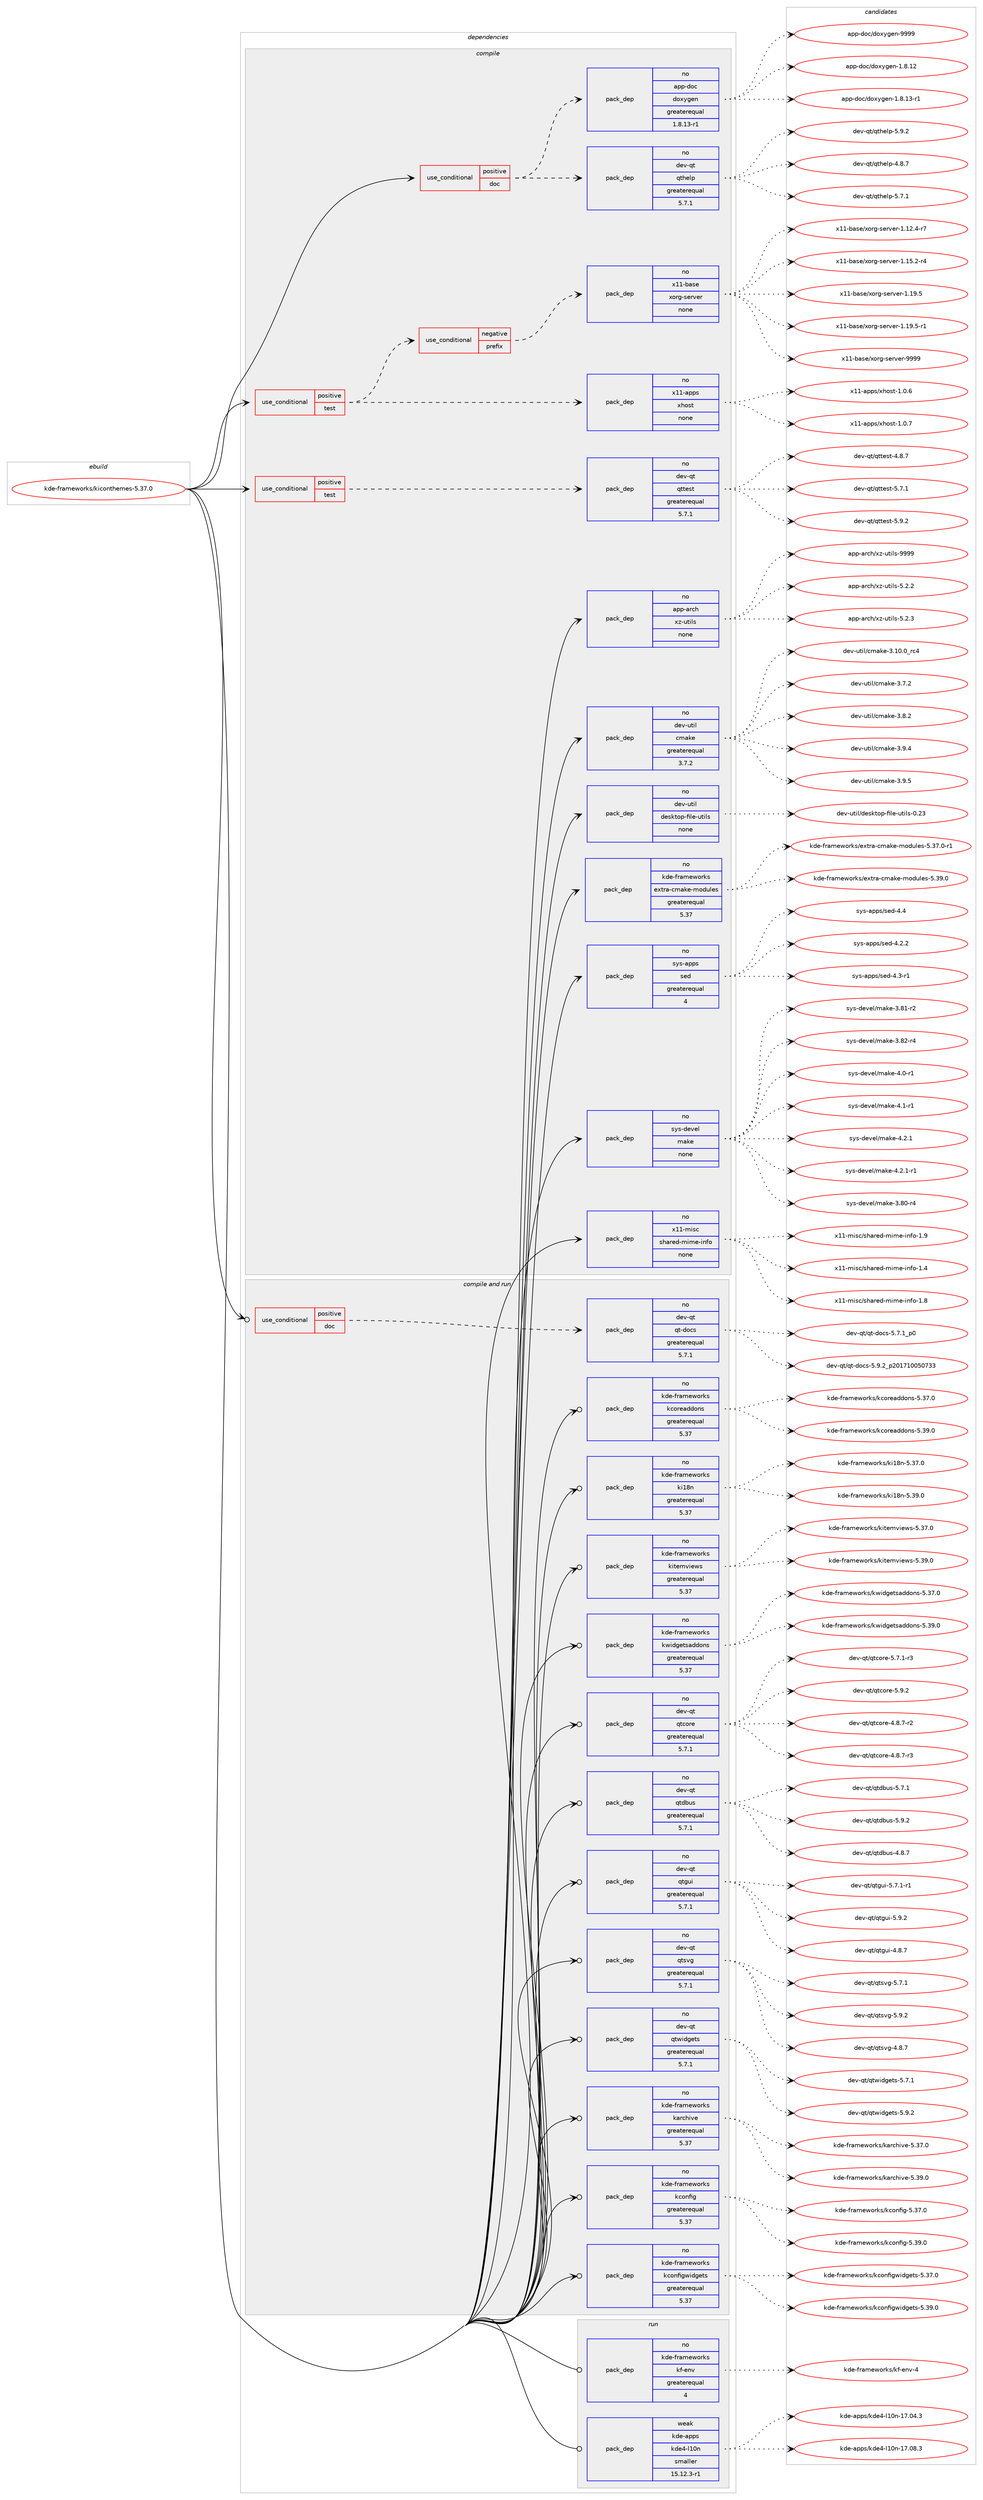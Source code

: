 digraph prolog {

# *************
# Graph options
# *************

newrank=true;
concentrate=true;
compound=true;
graph [rankdir=LR,fontname=Helvetica,fontsize=10,ranksep=1.5];#, ranksep=2.5, nodesep=0.2];
edge  [arrowhead=vee];
node  [fontname=Helvetica,fontsize=10];

# **********
# The ebuild
# **********

subgraph cluster_leftcol {
color=gray;
rank=same;
label=<<i>ebuild</i>>;
id [label="kde-frameworks/kiconthemes-5.37.0", color=red, width=4, href="../kde-frameworks/kiconthemes-5.37.0.svg"];
}

# ****************
# The dependencies
# ****************

subgraph cluster_midcol {
color=gray;
label=<<i>dependencies</i>>;
subgraph cluster_compile {
fillcolor="#eeeeee";
style=filled;
label=<<i>compile</i>>;
subgraph cond83858 {
dependency331752 [label=<<TABLE BORDER="0" CELLBORDER="1" CELLSPACING="0" CELLPADDING="4"><TR><TD ROWSPAN="3" CELLPADDING="10">use_conditional</TD></TR><TR><TD>positive</TD></TR><TR><TD>doc</TD></TR></TABLE>>, shape=none, color=red];
subgraph pack242876 {
dependency331753 [label=<<TABLE BORDER="0" CELLBORDER="1" CELLSPACING="0" CELLPADDING="4" WIDTH="220"><TR><TD ROWSPAN="6" CELLPADDING="30">pack_dep</TD></TR><TR><TD WIDTH="110">no</TD></TR><TR><TD>dev-qt</TD></TR><TR><TD>qthelp</TD></TR><TR><TD>greaterequal</TD></TR><TR><TD>5.7.1</TD></TR></TABLE>>, shape=none, color=blue];
}
dependency331752:e -> dependency331753:w [weight=20,style="dashed",arrowhead="vee"];
subgraph pack242877 {
dependency331754 [label=<<TABLE BORDER="0" CELLBORDER="1" CELLSPACING="0" CELLPADDING="4" WIDTH="220"><TR><TD ROWSPAN="6" CELLPADDING="30">pack_dep</TD></TR><TR><TD WIDTH="110">no</TD></TR><TR><TD>app-doc</TD></TR><TR><TD>doxygen</TD></TR><TR><TD>greaterequal</TD></TR><TR><TD>1.8.13-r1</TD></TR></TABLE>>, shape=none, color=blue];
}
dependency331752:e -> dependency331754:w [weight=20,style="dashed",arrowhead="vee"];
}
id:e -> dependency331752:w [weight=20,style="solid",arrowhead="vee"];
subgraph cond83859 {
dependency331755 [label=<<TABLE BORDER="0" CELLBORDER="1" CELLSPACING="0" CELLPADDING="4"><TR><TD ROWSPAN="3" CELLPADDING="10">use_conditional</TD></TR><TR><TD>positive</TD></TR><TR><TD>test</TD></TR></TABLE>>, shape=none, color=red];
subgraph cond83860 {
dependency331756 [label=<<TABLE BORDER="0" CELLBORDER="1" CELLSPACING="0" CELLPADDING="4"><TR><TD ROWSPAN="3" CELLPADDING="10">use_conditional</TD></TR><TR><TD>negative</TD></TR><TR><TD>prefix</TD></TR></TABLE>>, shape=none, color=red];
subgraph pack242878 {
dependency331757 [label=<<TABLE BORDER="0" CELLBORDER="1" CELLSPACING="0" CELLPADDING="4" WIDTH="220"><TR><TD ROWSPAN="6" CELLPADDING="30">pack_dep</TD></TR><TR><TD WIDTH="110">no</TD></TR><TR><TD>x11-base</TD></TR><TR><TD>xorg-server</TD></TR><TR><TD>none</TD></TR><TR><TD></TD></TR></TABLE>>, shape=none, color=blue];
}
dependency331756:e -> dependency331757:w [weight=20,style="dashed",arrowhead="vee"];
}
dependency331755:e -> dependency331756:w [weight=20,style="dashed",arrowhead="vee"];
subgraph pack242879 {
dependency331758 [label=<<TABLE BORDER="0" CELLBORDER="1" CELLSPACING="0" CELLPADDING="4" WIDTH="220"><TR><TD ROWSPAN="6" CELLPADDING="30">pack_dep</TD></TR><TR><TD WIDTH="110">no</TD></TR><TR><TD>x11-apps</TD></TR><TR><TD>xhost</TD></TR><TR><TD>none</TD></TR><TR><TD></TD></TR></TABLE>>, shape=none, color=blue];
}
dependency331755:e -> dependency331758:w [weight=20,style="dashed",arrowhead="vee"];
}
id:e -> dependency331755:w [weight=20,style="solid",arrowhead="vee"];
subgraph cond83861 {
dependency331759 [label=<<TABLE BORDER="0" CELLBORDER="1" CELLSPACING="0" CELLPADDING="4"><TR><TD ROWSPAN="3" CELLPADDING="10">use_conditional</TD></TR><TR><TD>positive</TD></TR><TR><TD>test</TD></TR></TABLE>>, shape=none, color=red];
subgraph pack242880 {
dependency331760 [label=<<TABLE BORDER="0" CELLBORDER="1" CELLSPACING="0" CELLPADDING="4" WIDTH="220"><TR><TD ROWSPAN="6" CELLPADDING="30">pack_dep</TD></TR><TR><TD WIDTH="110">no</TD></TR><TR><TD>dev-qt</TD></TR><TR><TD>qttest</TD></TR><TR><TD>greaterequal</TD></TR><TR><TD>5.7.1</TD></TR></TABLE>>, shape=none, color=blue];
}
dependency331759:e -> dependency331760:w [weight=20,style="dashed",arrowhead="vee"];
}
id:e -> dependency331759:w [weight=20,style="solid",arrowhead="vee"];
subgraph pack242881 {
dependency331761 [label=<<TABLE BORDER="0" CELLBORDER="1" CELLSPACING="0" CELLPADDING="4" WIDTH="220"><TR><TD ROWSPAN="6" CELLPADDING="30">pack_dep</TD></TR><TR><TD WIDTH="110">no</TD></TR><TR><TD>app-arch</TD></TR><TR><TD>xz-utils</TD></TR><TR><TD>none</TD></TR><TR><TD></TD></TR></TABLE>>, shape=none, color=blue];
}
id:e -> dependency331761:w [weight=20,style="solid",arrowhead="vee"];
subgraph pack242882 {
dependency331762 [label=<<TABLE BORDER="0" CELLBORDER="1" CELLSPACING="0" CELLPADDING="4" WIDTH="220"><TR><TD ROWSPAN="6" CELLPADDING="30">pack_dep</TD></TR><TR><TD WIDTH="110">no</TD></TR><TR><TD>dev-util</TD></TR><TR><TD>cmake</TD></TR><TR><TD>greaterequal</TD></TR><TR><TD>3.7.2</TD></TR></TABLE>>, shape=none, color=blue];
}
id:e -> dependency331762:w [weight=20,style="solid",arrowhead="vee"];
subgraph pack242883 {
dependency331763 [label=<<TABLE BORDER="0" CELLBORDER="1" CELLSPACING="0" CELLPADDING="4" WIDTH="220"><TR><TD ROWSPAN="6" CELLPADDING="30">pack_dep</TD></TR><TR><TD WIDTH="110">no</TD></TR><TR><TD>dev-util</TD></TR><TR><TD>desktop-file-utils</TD></TR><TR><TD>none</TD></TR><TR><TD></TD></TR></TABLE>>, shape=none, color=blue];
}
id:e -> dependency331763:w [weight=20,style="solid",arrowhead="vee"];
subgraph pack242884 {
dependency331764 [label=<<TABLE BORDER="0" CELLBORDER="1" CELLSPACING="0" CELLPADDING="4" WIDTH="220"><TR><TD ROWSPAN="6" CELLPADDING="30">pack_dep</TD></TR><TR><TD WIDTH="110">no</TD></TR><TR><TD>kde-frameworks</TD></TR><TR><TD>extra-cmake-modules</TD></TR><TR><TD>greaterequal</TD></TR><TR><TD>5.37</TD></TR></TABLE>>, shape=none, color=blue];
}
id:e -> dependency331764:w [weight=20,style="solid",arrowhead="vee"];
subgraph pack242885 {
dependency331765 [label=<<TABLE BORDER="0" CELLBORDER="1" CELLSPACING="0" CELLPADDING="4" WIDTH="220"><TR><TD ROWSPAN="6" CELLPADDING="30">pack_dep</TD></TR><TR><TD WIDTH="110">no</TD></TR><TR><TD>sys-apps</TD></TR><TR><TD>sed</TD></TR><TR><TD>greaterequal</TD></TR><TR><TD>4</TD></TR></TABLE>>, shape=none, color=blue];
}
id:e -> dependency331765:w [weight=20,style="solid",arrowhead="vee"];
subgraph pack242886 {
dependency331766 [label=<<TABLE BORDER="0" CELLBORDER="1" CELLSPACING="0" CELLPADDING="4" WIDTH="220"><TR><TD ROWSPAN="6" CELLPADDING="30">pack_dep</TD></TR><TR><TD WIDTH="110">no</TD></TR><TR><TD>sys-devel</TD></TR><TR><TD>make</TD></TR><TR><TD>none</TD></TR><TR><TD></TD></TR></TABLE>>, shape=none, color=blue];
}
id:e -> dependency331766:w [weight=20,style="solid",arrowhead="vee"];
subgraph pack242887 {
dependency331767 [label=<<TABLE BORDER="0" CELLBORDER="1" CELLSPACING="0" CELLPADDING="4" WIDTH="220"><TR><TD ROWSPAN="6" CELLPADDING="30">pack_dep</TD></TR><TR><TD WIDTH="110">no</TD></TR><TR><TD>x11-misc</TD></TR><TR><TD>shared-mime-info</TD></TR><TR><TD>none</TD></TR><TR><TD></TD></TR></TABLE>>, shape=none, color=blue];
}
id:e -> dependency331767:w [weight=20,style="solid",arrowhead="vee"];
}
subgraph cluster_compileandrun {
fillcolor="#eeeeee";
style=filled;
label=<<i>compile and run</i>>;
subgraph cond83862 {
dependency331768 [label=<<TABLE BORDER="0" CELLBORDER="1" CELLSPACING="0" CELLPADDING="4"><TR><TD ROWSPAN="3" CELLPADDING="10">use_conditional</TD></TR><TR><TD>positive</TD></TR><TR><TD>doc</TD></TR></TABLE>>, shape=none, color=red];
subgraph pack242888 {
dependency331769 [label=<<TABLE BORDER="0" CELLBORDER="1" CELLSPACING="0" CELLPADDING="4" WIDTH="220"><TR><TD ROWSPAN="6" CELLPADDING="30">pack_dep</TD></TR><TR><TD WIDTH="110">no</TD></TR><TR><TD>dev-qt</TD></TR><TR><TD>qt-docs</TD></TR><TR><TD>greaterequal</TD></TR><TR><TD>5.7.1</TD></TR></TABLE>>, shape=none, color=blue];
}
dependency331768:e -> dependency331769:w [weight=20,style="dashed",arrowhead="vee"];
}
id:e -> dependency331768:w [weight=20,style="solid",arrowhead="odotvee"];
subgraph pack242889 {
dependency331770 [label=<<TABLE BORDER="0" CELLBORDER="1" CELLSPACING="0" CELLPADDING="4" WIDTH="220"><TR><TD ROWSPAN="6" CELLPADDING="30">pack_dep</TD></TR><TR><TD WIDTH="110">no</TD></TR><TR><TD>dev-qt</TD></TR><TR><TD>qtcore</TD></TR><TR><TD>greaterequal</TD></TR><TR><TD>5.7.1</TD></TR></TABLE>>, shape=none, color=blue];
}
id:e -> dependency331770:w [weight=20,style="solid",arrowhead="odotvee"];
subgraph pack242890 {
dependency331771 [label=<<TABLE BORDER="0" CELLBORDER="1" CELLSPACING="0" CELLPADDING="4" WIDTH="220"><TR><TD ROWSPAN="6" CELLPADDING="30">pack_dep</TD></TR><TR><TD WIDTH="110">no</TD></TR><TR><TD>dev-qt</TD></TR><TR><TD>qtdbus</TD></TR><TR><TD>greaterequal</TD></TR><TR><TD>5.7.1</TD></TR></TABLE>>, shape=none, color=blue];
}
id:e -> dependency331771:w [weight=20,style="solid",arrowhead="odotvee"];
subgraph pack242891 {
dependency331772 [label=<<TABLE BORDER="0" CELLBORDER="1" CELLSPACING="0" CELLPADDING="4" WIDTH="220"><TR><TD ROWSPAN="6" CELLPADDING="30">pack_dep</TD></TR><TR><TD WIDTH="110">no</TD></TR><TR><TD>dev-qt</TD></TR><TR><TD>qtgui</TD></TR><TR><TD>greaterequal</TD></TR><TR><TD>5.7.1</TD></TR></TABLE>>, shape=none, color=blue];
}
id:e -> dependency331772:w [weight=20,style="solid",arrowhead="odotvee"];
subgraph pack242892 {
dependency331773 [label=<<TABLE BORDER="0" CELLBORDER="1" CELLSPACING="0" CELLPADDING="4" WIDTH="220"><TR><TD ROWSPAN="6" CELLPADDING="30">pack_dep</TD></TR><TR><TD WIDTH="110">no</TD></TR><TR><TD>dev-qt</TD></TR><TR><TD>qtsvg</TD></TR><TR><TD>greaterequal</TD></TR><TR><TD>5.7.1</TD></TR></TABLE>>, shape=none, color=blue];
}
id:e -> dependency331773:w [weight=20,style="solid",arrowhead="odotvee"];
subgraph pack242893 {
dependency331774 [label=<<TABLE BORDER="0" CELLBORDER="1" CELLSPACING="0" CELLPADDING="4" WIDTH="220"><TR><TD ROWSPAN="6" CELLPADDING="30">pack_dep</TD></TR><TR><TD WIDTH="110">no</TD></TR><TR><TD>dev-qt</TD></TR><TR><TD>qtwidgets</TD></TR><TR><TD>greaterequal</TD></TR><TR><TD>5.7.1</TD></TR></TABLE>>, shape=none, color=blue];
}
id:e -> dependency331774:w [weight=20,style="solid",arrowhead="odotvee"];
subgraph pack242894 {
dependency331775 [label=<<TABLE BORDER="0" CELLBORDER="1" CELLSPACING="0" CELLPADDING="4" WIDTH="220"><TR><TD ROWSPAN="6" CELLPADDING="30">pack_dep</TD></TR><TR><TD WIDTH="110">no</TD></TR><TR><TD>kde-frameworks</TD></TR><TR><TD>karchive</TD></TR><TR><TD>greaterequal</TD></TR><TR><TD>5.37</TD></TR></TABLE>>, shape=none, color=blue];
}
id:e -> dependency331775:w [weight=20,style="solid",arrowhead="odotvee"];
subgraph pack242895 {
dependency331776 [label=<<TABLE BORDER="0" CELLBORDER="1" CELLSPACING="0" CELLPADDING="4" WIDTH="220"><TR><TD ROWSPAN="6" CELLPADDING="30">pack_dep</TD></TR><TR><TD WIDTH="110">no</TD></TR><TR><TD>kde-frameworks</TD></TR><TR><TD>kconfig</TD></TR><TR><TD>greaterequal</TD></TR><TR><TD>5.37</TD></TR></TABLE>>, shape=none, color=blue];
}
id:e -> dependency331776:w [weight=20,style="solid",arrowhead="odotvee"];
subgraph pack242896 {
dependency331777 [label=<<TABLE BORDER="0" CELLBORDER="1" CELLSPACING="0" CELLPADDING="4" WIDTH="220"><TR><TD ROWSPAN="6" CELLPADDING="30">pack_dep</TD></TR><TR><TD WIDTH="110">no</TD></TR><TR><TD>kde-frameworks</TD></TR><TR><TD>kconfigwidgets</TD></TR><TR><TD>greaterequal</TD></TR><TR><TD>5.37</TD></TR></TABLE>>, shape=none, color=blue];
}
id:e -> dependency331777:w [weight=20,style="solid",arrowhead="odotvee"];
subgraph pack242897 {
dependency331778 [label=<<TABLE BORDER="0" CELLBORDER="1" CELLSPACING="0" CELLPADDING="4" WIDTH="220"><TR><TD ROWSPAN="6" CELLPADDING="30">pack_dep</TD></TR><TR><TD WIDTH="110">no</TD></TR><TR><TD>kde-frameworks</TD></TR><TR><TD>kcoreaddons</TD></TR><TR><TD>greaterequal</TD></TR><TR><TD>5.37</TD></TR></TABLE>>, shape=none, color=blue];
}
id:e -> dependency331778:w [weight=20,style="solid",arrowhead="odotvee"];
subgraph pack242898 {
dependency331779 [label=<<TABLE BORDER="0" CELLBORDER="1" CELLSPACING="0" CELLPADDING="4" WIDTH="220"><TR><TD ROWSPAN="6" CELLPADDING="30">pack_dep</TD></TR><TR><TD WIDTH="110">no</TD></TR><TR><TD>kde-frameworks</TD></TR><TR><TD>ki18n</TD></TR><TR><TD>greaterequal</TD></TR><TR><TD>5.37</TD></TR></TABLE>>, shape=none, color=blue];
}
id:e -> dependency331779:w [weight=20,style="solid",arrowhead="odotvee"];
subgraph pack242899 {
dependency331780 [label=<<TABLE BORDER="0" CELLBORDER="1" CELLSPACING="0" CELLPADDING="4" WIDTH="220"><TR><TD ROWSPAN="6" CELLPADDING="30">pack_dep</TD></TR><TR><TD WIDTH="110">no</TD></TR><TR><TD>kde-frameworks</TD></TR><TR><TD>kitemviews</TD></TR><TR><TD>greaterequal</TD></TR><TR><TD>5.37</TD></TR></TABLE>>, shape=none, color=blue];
}
id:e -> dependency331780:w [weight=20,style="solid",arrowhead="odotvee"];
subgraph pack242900 {
dependency331781 [label=<<TABLE BORDER="0" CELLBORDER="1" CELLSPACING="0" CELLPADDING="4" WIDTH="220"><TR><TD ROWSPAN="6" CELLPADDING="30">pack_dep</TD></TR><TR><TD WIDTH="110">no</TD></TR><TR><TD>kde-frameworks</TD></TR><TR><TD>kwidgetsaddons</TD></TR><TR><TD>greaterequal</TD></TR><TR><TD>5.37</TD></TR></TABLE>>, shape=none, color=blue];
}
id:e -> dependency331781:w [weight=20,style="solid",arrowhead="odotvee"];
}
subgraph cluster_run {
fillcolor="#eeeeee";
style=filled;
label=<<i>run</i>>;
subgraph pack242901 {
dependency331782 [label=<<TABLE BORDER="0" CELLBORDER="1" CELLSPACING="0" CELLPADDING="4" WIDTH="220"><TR><TD ROWSPAN="6" CELLPADDING="30">pack_dep</TD></TR><TR><TD WIDTH="110">no</TD></TR><TR><TD>kde-frameworks</TD></TR><TR><TD>kf-env</TD></TR><TR><TD>greaterequal</TD></TR><TR><TD>4</TD></TR></TABLE>>, shape=none, color=blue];
}
id:e -> dependency331782:w [weight=20,style="solid",arrowhead="odot"];
subgraph pack242902 {
dependency331783 [label=<<TABLE BORDER="0" CELLBORDER="1" CELLSPACING="0" CELLPADDING="4" WIDTH="220"><TR><TD ROWSPAN="6" CELLPADDING="30">pack_dep</TD></TR><TR><TD WIDTH="110">weak</TD></TR><TR><TD>kde-apps</TD></TR><TR><TD>kde4-l10n</TD></TR><TR><TD>smaller</TD></TR><TR><TD>15.12.3-r1</TD></TR></TABLE>>, shape=none, color=blue];
}
id:e -> dependency331783:w [weight=20,style="solid",arrowhead="odot"];
}
}

# **************
# The candidates
# **************

subgraph cluster_choices {
rank=same;
color=gray;
label=<<i>candidates</i>>;

subgraph choice242876 {
color=black;
nodesep=1;
choice1001011184511311647113116104101108112455246564655 [label="dev-qt/qthelp-4.8.7", color=red, width=4,href="../dev-qt/qthelp-4.8.7.svg"];
choice1001011184511311647113116104101108112455346554649 [label="dev-qt/qthelp-5.7.1", color=red, width=4,href="../dev-qt/qthelp-5.7.1.svg"];
choice1001011184511311647113116104101108112455346574650 [label="dev-qt/qthelp-5.9.2", color=red, width=4,href="../dev-qt/qthelp-5.9.2.svg"];
dependency331753:e -> choice1001011184511311647113116104101108112455246564655:w [style=dotted,weight="100"];
dependency331753:e -> choice1001011184511311647113116104101108112455346554649:w [style=dotted,weight="100"];
dependency331753:e -> choice1001011184511311647113116104101108112455346574650:w [style=dotted,weight="100"];
}
subgraph choice242877 {
color=black;
nodesep=1;
choice9711211245100111994710011112012110310111045494656464950 [label="app-doc/doxygen-1.8.12", color=red, width=4,href="../app-doc/doxygen-1.8.12.svg"];
choice97112112451001119947100111120121103101110454946564649514511449 [label="app-doc/doxygen-1.8.13-r1", color=red, width=4,href="../app-doc/doxygen-1.8.13-r1.svg"];
choice971121124510011199471001111201211031011104557575757 [label="app-doc/doxygen-9999", color=red, width=4,href="../app-doc/doxygen-9999.svg"];
dependency331754:e -> choice9711211245100111994710011112012110310111045494656464950:w [style=dotted,weight="100"];
dependency331754:e -> choice97112112451001119947100111120121103101110454946564649514511449:w [style=dotted,weight="100"];
dependency331754:e -> choice971121124510011199471001111201211031011104557575757:w [style=dotted,weight="100"];
}
subgraph choice242878 {
color=black;
nodesep=1;
choice12049494598971151014712011111410345115101114118101114454946495046524511455 [label="x11-base/xorg-server-1.12.4-r7", color=red, width=4,href="../x11-base/xorg-server-1.12.4-r7.svg"];
choice12049494598971151014712011111410345115101114118101114454946495346504511452 [label="x11-base/xorg-server-1.15.2-r4", color=red, width=4,href="../x11-base/xorg-server-1.15.2-r4.svg"];
choice1204949459897115101471201111141034511510111411810111445494649574653 [label="x11-base/xorg-server-1.19.5", color=red, width=4,href="../x11-base/xorg-server-1.19.5.svg"];
choice12049494598971151014712011111410345115101114118101114454946495746534511449 [label="x11-base/xorg-server-1.19.5-r1", color=red, width=4,href="../x11-base/xorg-server-1.19.5-r1.svg"];
choice120494945989711510147120111114103451151011141181011144557575757 [label="x11-base/xorg-server-9999", color=red, width=4,href="../x11-base/xorg-server-9999.svg"];
dependency331757:e -> choice12049494598971151014712011111410345115101114118101114454946495046524511455:w [style=dotted,weight="100"];
dependency331757:e -> choice12049494598971151014712011111410345115101114118101114454946495346504511452:w [style=dotted,weight="100"];
dependency331757:e -> choice1204949459897115101471201111141034511510111411810111445494649574653:w [style=dotted,weight="100"];
dependency331757:e -> choice12049494598971151014712011111410345115101114118101114454946495746534511449:w [style=dotted,weight="100"];
dependency331757:e -> choice120494945989711510147120111114103451151011141181011144557575757:w [style=dotted,weight="100"];
}
subgraph choice242879 {
color=black;
nodesep=1;
choice1204949459711211211547120104111115116454946484654 [label="x11-apps/xhost-1.0.6", color=red, width=4,href="../x11-apps/xhost-1.0.6.svg"];
choice1204949459711211211547120104111115116454946484655 [label="x11-apps/xhost-1.0.7", color=red, width=4,href="../x11-apps/xhost-1.0.7.svg"];
dependency331758:e -> choice1204949459711211211547120104111115116454946484654:w [style=dotted,weight="100"];
dependency331758:e -> choice1204949459711211211547120104111115116454946484655:w [style=dotted,weight="100"];
}
subgraph choice242880 {
color=black;
nodesep=1;
choice1001011184511311647113116116101115116455246564655 [label="dev-qt/qttest-4.8.7", color=red, width=4,href="../dev-qt/qttest-4.8.7.svg"];
choice1001011184511311647113116116101115116455346554649 [label="dev-qt/qttest-5.7.1", color=red, width=4,href="../dev-qt/qttest-5.7.1.svg"];
choice1001011184511311647113116116101115116455346574650 [label="dev-qt/qttest-5.9.2", color=red, width=4,href="../dev-qt/qttest-5.9.2.svg"];
dependency331760:e -> choice1001011184511311647113116116101115116455246564655:w [style=dotted,weight="100"];
dependency331760:e -> choice1001011184511311647113116116101115116455346554649:w [style=dotted,weight="100"];
dependency331760:e -> choice1001011184511311647113116116101115116455346574650:w [style=dotted,weight="100"];
}
subgraph choice242881 {
color=black;
nodesep=1;
choice971121124597114991044712012245117116105108115455346504650 [label="app-arch/xz-utils-5.2.2", color=red, width=4,href="../app-arch/xz-utils-5.2.2.svg"];
choice971121124597114991044712012245117116105108115455346504651 [label="app-arch/xz-utils-5.2.3", color=red, width=4,href="../app-arch/xz-utils-5.2.3.svg"];
choice9711211245971149910447120122451171161051081154557575757 [label="app-arch/xz-utils-9999", color=red, width=4,href="../app-arch/xz-utils-9999.svg"];
dependency331761:e -> choice971121124597114991044712012245117116105108115455346504650:w [style=dotted,weight="100"];
dependency331761:e -> choice971121124597114991044712012245117116105108115455346504651:w [style=dotted,weight="100"];
dependency331761:e -> choice9711211245971149910447120122451171161051081154557575757:w [style=dotted,weight="100"];
}
subgraph choice242882 {
color=black;
nodesep=1;
choice1001011184511711610510847991099710710145514649484648951149952 [label="dev-util/cmake-3.10.0_rc4", color=red, width=4,href="../dev-util/cmake-3.10.0_rc4.svg"];
choice10010111845117116105108479910997107101455146554650 [label="dev-util/cmake-3.7.2", color=red, width=4,href="../dev-util/cmake-3.7.2.svg"];
choice10010111845117116105108479910997107101455146564650 [label="dev-util/cmake-3.8.2", color=red, width=4,href="../dev-util/cmake-3.8.2.svg"];
choice10010111845117116105108479910997107101455146574652 [label="dev-util/cmake-3.9.4", color=red, width=4,href="../dev-util/cmake-3.9.4.svg"];
choice10010111845117116105108479910997107101455146574653 [label="dev-util/cmake-3.9.5", color=red, width=4,href="../dev-util/cmake-3.9.5.svg"];
dependency331762:e -> choice1001011184511711610510847991099710710145514649484648951149952:w [style=dotted,weight="100"];
dependency331762:e -> choice10010111845117116105108479910997107101455146554650:w [style=dotted,weight="100"];
dependency331762:e -> choice10010111845117116105108479910997107101455146564650:w [style=dotted,weight="100"];
dependency331762:e -> choice10010111845117116105108479910997107101455146574652:w [style=dotted,weight="100"];
dependency331762:e -> choice10010111845117116105108479910997107101455146574653:w [style=dotted,weight="100"];
}
subgraph choice242883 {
color=black;
nodesep=1;
choice100101118451171161051084710010111510711611111245102105108101451171161051081154548465051 [label="dev-util/desktop-file-utils-0.23", color=red, width=4,href="../dev-util/desktop-file-utils-0.23.svg"];
dependency331763:e -> choice100101118451171161051084710010111510711611111245102105108101451171161051081154548465051:w [style=dotted,weight="100"];
}
subgraph choice242884 {
color=black;
nodesep=1;
choice1071001014510211497109101119111114107115471011201161149745991099710710145109111100117108101115455346515546484511449 [label="kde-frameworks/extra-cmake-modules-5.37.0-r1", color=red, width=4,href="../kde-frameworks/extra-cmake-modules-5.37.0-r1.svg"];
choice107100101451021149710910111911111410711547101120116114974599109971071014510911110011710810111545534651574648 [label="kde-frameworks/extra-cmake-modules-5.39.0", color=red, width=4,href="../kde-frameworks/extra-cmake-modules-5.39.0.svg"];
dependency331764:e -> choice1071001014510211497109101119111114107115471011201161149745991099710710145109111100117108101115455346515546484511449:w [style=dotted,weight="100"];
dependency331764:e -> choice107100101451021149710910111911111410711547101120116114974599109971071014510911110011710810111545534651574648:w [style=dotted,weight="100"];
}
subgraph choice242885 {
color=black;
nodesep=1;
choice115121115459711211211547115101100455246504650 [label="sys-apps/sed-4.2.2", color=red, width=4,href="../sys-apps/sed-4.2.2.svg"];
choice115121115459711211211547115101100455246514511449 [label="sys-apps/sed-4.3-r1", color=red, width=4,href="../sys-apps/sed-4.3-r1.svg"];
choice11512111545971121121154711510110045524652 [label="sys-apps/sed-4.4", color=red, width=4,href="../sys-apps/sed-4.4.svg"];
dependency331765:e -> choice115121115459711211211547115101100455246504650:w [style=dotted,weight="100"];
dependency331765:e -> choice115121115459711211211547115101100455246514511449:w [style=dotted,weight="100"];
dependency331765:e -> choice11512111545971121121154711510110045524652:w [style=dotted,weight="100"];
}
subgraph choice242886 {
color=black;
nodesep=1;
choice11512111545100101118101108471099710710145514656484511452 [label="sys-devel/make-3.80-r4", color=red, width=4,href="../sys-devel/make-3.80-r4.svg"];
choice11512111545100101118101108471099710710145514656494511450 [label="sys-devel/make-3.81-r2", color=red, width=4,href="../sys-devel/make-3.81-r2.svg"];
choice11512111545100101118101108471099710710145514656504511452 [label="sys-devel/make-3.82-r4", color=red, width=4,href="../sys-devel/make-3.82-r4.svg"];
choice115121115451001011181011084710997107101455246484511449 [label="sys-devel/make-4.0-r1", color=red, width=4,href="../sys-devel/make-4.0-r1.svg"];
choice115121115451001011181011084710997107101455246494511449 [label="sys-devel/make-4.1-r1", color=red, width=4,href="../sys-devel/make-4.1-r1.svg"];
choice115121115451001011181011084710997107101455246504649 [label="sys-devel/make-4.2.1", color=red, width=4,href="../sys-devel/make-4.2.1.svg"];
choice1151211154510010111810110847109971071014552465046494511449 [label="sys-devel/make-4.2.1-r1", color=red, width=4,href="../sys-devel/make-4.2.1-r1.svg"];
dependency331766:e -> choice11512111545100101118101108471099710710145514656484511452:w [style=dotted,weight="100"];
dependency331766:e -> choice11512111545100101118101108471099710710145514656494511450:w [style=dotted,weight="100"];
dependency331766:e -> choice11512111545100101118101108471099710710145514656504511452:w [style=dotted,weight="100"];
dependency331766:e -> choice115121115451001011181011084710997107101455246484511449:w [style=dotted,weight="100"];
dependency331766:e -> choice115121115451001011181011084710997107101455246494511449:w [style=dotted,weight="100"];
dependency331766:e -> choice115121115451001011181011084710997107101455246504649:w [style=dotted,weight="100"];
dependency331766:e -> choice1151211154510010111810110847109971071014552465046494511449:w [style=dotted,weight="100"];
}
subgraph choice242887 {
color=black;
nodesep=1;
choice120494945109105115994711510497114101100451091051091014510511010211145494652 [label="x11-misc/shared-mime-info-1.4", color=red, width=4,href="../x11-misc/shared-mime-info-1.4.svg"];
choice120494945109105115994711510497114101100451091051091014510511010211145494656 [label="x11-misc/shared-mime-info-1.8", color=red, width=4,href="../x11-misc/shared-mime-info-1.8.svg"];
choice120494945109105115994711510497114101100451091051091014510511010211145494657 [label="x11-misc/shared-mime-info-1.9", color=red, width=4,href="../x11-misc/shared-mime-info-1.9.svg"];
dependency331767:e -> choice120494945109105115994711510497114101100451091051091014510511010211145494652:w [style=dotted,weight="100"];
dependency331767:e -> choice120494945109105115994711510497114101100451091051091014510511010211145494656:w [style=dotted,weight="100"];
dependency331767:e -> choice120494945109105115994711510497114101100451091051091014510511010211145494657:w [style=dotted,weight="100"];
}
subgraph choice242888 {
color=black;
nodesep=1;
choice100101118451131164711311645100111991154553465546499511248 [label="dev-qt/qt-docs-5.7.1_p0", color=red, width=4,href="../dev-qt/qt-docs-5.7.1_p0.svg"];
choice1001011184511311647113116451001119911545534657465095112504849554948485348555151 [label="dev-qt/qt-docs-5.9.2_p201710050733", color=red, width=4,href="../dev-qt/qt-docs-5.9.2_p201710050733.svg"];
dependency331769:e -> choice100101118451131164711311645100111991154553465546499511248:w [style=dotted,weight="100"];
dependency331769:e -> choice1001011184511311647113116451001119911545534657465095112504849554948485348555151:w [style=dotted,weight="100"];
}
subgraph choice242889 {
color=black;
nodesep=1;
choice1001011184511311647113116991111141014552465646554511450 [label="dev-qt/qtcore-4.8.7-r2", color=red, width=4,href="../dev-qt/qtcore-4.8.7-r2.svg"];
choice1001011184511311647113116991111141014552465646554511451 [label="dev-qt/qtcore-4.8.7-r3", color=red, width=4,href="../dev-qt/qtcore-4.8.7-r3.svg"];
choice1001011184511311647113116991111141014553465546494511451 [label="dev-qt/qtcore-5.7.1-r3", color=red, width=4,href="../dev-qt/qtcore-5.7.1-r3.svg"];
choice100101118451131164711311699111114101455346574650 [label="dev-qt/qtcore-5.9.2", color=red, width=4,href="../dev-qt/qtcore-5.9.2.svg"];
dependency331770:e -> choice1001011184511311647113116991111141014552465646554511450:w [style=dotted,weight="100"];
dependency331770:e -> choice1001011184511311647113116991111141014552465646554511451:w [style=dotted,weight="100"];
dependency331770:e -> choice1001011184511311647113116991111141014553465546494511451:w [style=dotted,weight="100"];
dependency331770:e -> choice100101118451131164711311699111114101455346574650:w [style=dotted,weight="100"];
}
subgraph choice242890 {
color=black;
nodesep=1;
choice100101118451131164711311610098117115455246564655 [label="dev-qt/qtdbus-4.8.7", color=red, width=4,href="../dev-qt/qtdbus-4.8.7.svg"];
choice100101118451131164711311610098117115455346554649 [label="dev-qt/qtdbus-5.7.1", color=red, width=4,href="../dev-qt/qtdbus-5.7.1.svg"];
choice100101118451131164711311610098117115455346574650 [label="dev-qt/qtdbus-5.9.2", color=red, width=4,href="../dev-qt/qtdbus-5.9.2.svg"];
dependency331771:e -> choice100101118451131164711311610098117115455246564655:w [style=dotted,weight="100"];
dependency331771:e -> choice100101118451131164711311610098117115455346554649:w [style=dotted,weight="100"];
dependency331771:e -> choice100101118451131164711311610098117115455346574650:w [style=dotted,weight="100"];
}
subgraph choice242891 {
color=black;
nodesep=1;
choice1001011184511311647113116103117105455246564655 [label="dev-qt/qtgui-4.8.7", color=red, width=4,href="../dev-qt/qtgui-4.8.7.svg"];
choice10010111845113116471131161031171054553465546494511449 [label="dev-qt/qtgui-5.7.1-r1", color=red, width=4,href="../dev-qt/qtgui-5.7.1-r1.svg"];
choice1001011184511311647113116103117105455346574650 [label="dev-qt/qtgui-5.9.2", color=red, width=4,href="../dev-qt/qtgui-5.9.2.svg"];
dependency331772:e -> choice1001011184511311647113116103117105455246564655:w [style=dotted,weight="100"];
dependency331772:e -> choice10010111845113116471131161031171054553465546494511449:w [style=dotted,weight="100"];
dependency331772:e -> choice1001011184511311647113116103117105455346574650:w [style=dotted,weight="100"];
}
subgraph choice242892 {
color=black;
nodesep=1;
choice1001011184511311647113116115118103455246564655 [label="dev-qt/qtsvg-4.8.7", color=red, width=4,href="../dev-qt/qtsvg-4.8.7.svg"];
choice1001011184511311647113116115118103455346554649 [label="dev-qt/qtsvg-5.7.1", color=red, width=4,href="../dev-qt/qtsvg-5.7.1.svg"];
choice1001011184511311647113116115118103455346574650 [label="dev-qt/qtsvg-5.9.2", color=red, width=4,href="../dev-qt/qtsvg-5.9.2.svg"];
dependency331773:e -> choice1001011184511311647113116115118103455246564655:w [style=dotted,weight="100"];
dependency331773:e -> choice1001011184511311647113116115118103455346554649:w [style=dotted,weight="100"];
dependency331773:e -> choice1001011184511311647113116115118103455346574650:w [style=dotted,weight="100"];
}
subgraph choice242893 {
color=black;
nodesep=1;
choice1001011184511311647113116119105100103101116115455346554649 [label="dev-qt/qtwidgets-5.7.1", color=red, width=4,href="../dev-qt/qtwidgets-5.7.1.svg"];
choice1001011184511311647113116119105100103101116115455346574650 [label="dev-qt/qtwidgets-5.9.2", color=red, width=4,href="../dev-qt/qtwidgets-5.9.2.svg"];
dependency331774:e -> choice1001011184511311647113116119105100103101116115455346554649:w [style=dotted,weight="100"];
dependency331774:e -> choice1001011184511311647113116119105100103101116115455346574650:w [style=dotted,weight="100"];
}
subgraph choice242894 {
color=black;
nodesep=1;
choice107100101451021149710910111911111410711547107971149910410511810145534651554648 [label="kde-frameworks/karchive-5.37.0", color=red, width=4,href="../kde-frameworks/karchive-5.37.0.svg"];
choice107100101451021149710910111911111410711547107971149910410511810145534651574648 [label="kde-frameworks/karchive-5.39.0", color=red, width=4,href="../kde-frameworks/karchive-5.39.0.svg"];
dependency331775:e -> choice107100101451021149710910111911111410711547107971149910410511810145534651554648:w [style=dotted,weight="100"];
dependency331775:e -> choice107100101451021149710910111911111410711547107971149910410511810145534651574648:w [style=dotted,weight="100"];
}
subgraph choice242895 {
color=black;
nodesep=1;
choice1071001014510211497109101119111114107115471079911111010210510345534651554648 [label="kde-frameworks/kconfig-5.37.0", color=red, width=4,href="../kde-frameworks/kconfig-5.37.0.svg"];
choice1071001014510211497109101119111114107115471079911111010210510345534651574648 [label="kde-frameworks/kconfig-5.39.0", color=red, width=4,href="../kde-frameworks/kconfig-5.39.0.svg"];
dependency331776:e -> choice1071001014510211497109101119111114107115471079911111010210510345534651554648:w [style=dotted,weight="100"];
dependency331776:e -> choice1071001014510211497109101119111114107115471079911111010210510345534651574648:w [style=dotted,weight="100"];
}
subgraph choice242896 {
color=black;
nodesep=1;
choice1071001014510211497109101119111114107115471079911111010210510311910510010310111611545534651554648 [label="kde-frameworks/kconfigwidgets-5.37.0", color=red, width=4,href="../kde-frameworks/kconfigwidgets-5.37.0.svg"];
choice1071001014510211497109101119111114107115471079911111010210510311910510010310111611545534651574648 [label="kde-frameworks/kconfigwidgets-5.39.0", color=red, width=4,href="../kde-frameworks/kconfigwidgets-5.39.0.svg"];
dependency331777:e -> choice1071001014510211497109101119111114107115471079911111010210510311910510010310111611545534651554648:w [style=dotted,weight="100"];
dependency331777:e -> choice1071001014510211497109101119111114107115471079911111010210510311910510010310111611545534651574648:w [style=dotted,weight="100"];
}
subgraph choice242897 {
color=black;
nodesep=1;
choice107100101451021149710910111911111410711547107991111141019710010011111011545534651554648 [label="kde-frameworks/kcoreaddons-5.37.0", color=red, width=4,href="../kde-frameworks/kcoreaddons-5.37.0.svg"];
choice107100101451021149710910111911111410711547107991111141019710010011111011545534651574648 [label="kde-frameworks/kcoreaddons-5.39.0", color=red, width=4,href="../kde-frameworks/kcoreaddons-5.39.0.svg"];
dependency331778:e -> choice107100101451021149710910111911111410711547107991111141019710010011111011545534651554648:w [style=dotted,weight="100"];
dependency331778:e -> choice107100101451021149710910111911111410711547107991111141019710010011111011545534651574648:w [style=dotted,weight="100"];
}
subgraph choice242898 {
color=black;
nodesep=1;
choice107100101451021149710910111911111410711547107105495611045534651554648 [label="kde-frameworks/ki18n-5.37.0", color=red, width=4,href="../kde-frameworks/ki18n-5.37.0.svg"];
choice107100101451021149710910111911111410711547107105495611045534651574648 [label="kde-frameworks/ki18n-5.39.0", color=red, width=4,href="../kde-frameworks/ki18n-5.39.0.svg"];
dependency331779:e -> choice107100101451021149710910111911111410711547107105495611045534651554648:w [style=dotted,weight="100"];
dependency331779:e -> choice107100101451021149710910111911111410711547107105495611045534651574648:w [style=dotted,weight="100"];
}
subgraph choice242899 {
color=black;
nodesep=1;
choice10710010145102114971091011191111141071154710710511610110911810510111911545534651554648 [label="kde-frameworks/kitemviews-5.37.0", color=red, width=4,href="../kde-frameworks/kitemviews-5.37.0.svg"];
choice10710010145102114971091011191111141071154710710511610110911810510111911545534651574648 [label="kde-frameworks/kitemviews-5.39.0", color=red, width=4,href="../kde-frameworks/kitemviews-5.39.0.svg"];
dependency331780:e -> choice10710010145102114971091011191111141071154710710511610110911810510111911545534651554648:w [style=dotted,weight="100"];
dependency331780:e -> choice10710010145102114971091011191111141071154710710511610110911810510111911545534651574648:w [style=dotted,weight="100"];
}
subgraph choice242900 {
color=black;
nodesep=1;
choice1071001014510211497109101119111114107115471071191051001031011161159710010011111011545534651554648 [label="kde-frameworks/kwidgetsaddons-5.37.0", color=red, width=4,href="../kde-frameworks/kwidgetsaddons-5.37.0.svg"];
choice1071001014510211497109101119111114107115471071191051001031011161159710010011111011545534651574648 [label="kde-frameworks/kwidgetsaddons-5.39.0", color=red, width=4,href="../kde-frameworks/kwidgetsaddons-5.39.0.svg"];
dependency331781:e -> choice1071001014510211497109101119111114107115471071191051001031011161159710010011111011545534651554648:w [style=dotted,weight="100"];
dependency331781:e -> choice1071001014510211497109101119111114107115471071191051001031011161159710010011111011545534651574648:w [style=dotted,weight="100"];
}
subgraph choice242901 {
color=black;
nodesep=1;
choice107100101451021149710910111911111410711547107102451011101184552 [label="kde-frameworks/kf-env-4", color=red, width=4,href="../kde-frameworks/kf-env-4.svg"];
dependency331782:e -> choice107100101451021149710910111911111410711547107102451011101184552:w [style=dotted,weight="100"];
}
subgraph choice242902 {
color=black;
nodesep=1;
choice107100101459711211211547107100101524510849481104549554648524651 [label="kde-apps/kde4-l10n-17.04.3", color=red, width=4,href="../kde-apps/kde4-l10n-17.04.3.svg"];
choice107100101459711211211547107100101524510849481104549554648564651 [label="kde-apps/kde4-l10n-17.08.3", color=red, width=4,href="../kde-apps/kde4-l10n-17.08.3.svg"];
dependency331783:e -> choice107100101459711211211547107100101524510849481104549554648524651:w [style=dotted,weight="100"];
dependency331783:e -> choice107100101459711211211547107100101524510849481104549554648564651:w [style=dotted,weight="100"];
}
}

}
